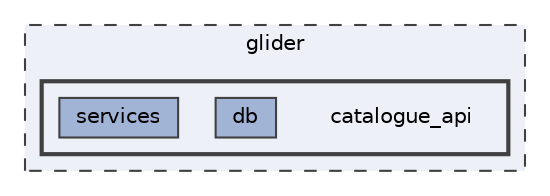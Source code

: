 digraph "/Users/michellmonroy/Documents/dev-glider/glider/catalogue_api"
{
 // LATEX_PDF_SIZE
  bgcolor="transparent";
  edge [fontname=Helvetica,fontsize=10,labelfontname=Helvetica,labelfontsize=10];
  node [fontname=Helvetica,fontsize=10,shape=box,height=0.2,width=0.4];
  compound=true
  subgraph clusterdir_4de169e4703885b9ee6c6c3bcc6685f0 {
    graph [ bgcolor="#edf0f7", pencolor="grey25", label="glider", fontname=Helvetica,fontsize=10 style="filled,dashed", URL="dir_4de169e4703885b9ee6c6c3bcc6685f0.html",tooltip=""]
  subgraph clusterdir_7cf5b887eb07d189167d39c09cedda27 {
    graph [ bgcolor="#edf0f7", pencolor="grey25", label="", fontname=Helvetica,fontsize=10 style="filled,bold", URL="dir_7cf5b887eb07d189167d39c09cedda27.html",tooltip=""]
    dir_7cf5b887eb07d189167d39c09cedda27 [shape=plaintext, label="catalogue_api"];
  dir_33f95195942324fc00cef3d9a56a1564 [label="db", fillcolor="#a2b4d6", color="grey25", style="filled", URL="dir_33f95195942324fc00cef3d9a56a1564.html",tooltip=""];
  dir_fdfc06f684f182b9e32fec0b30b978a2 [label="services", fillcolor="#a2b4d6", color="grey25", style="filled", URL="dir_fdfc06f684f182b9e32fec0b30b978a2.html",tooltip=""];
  }
  }
}
